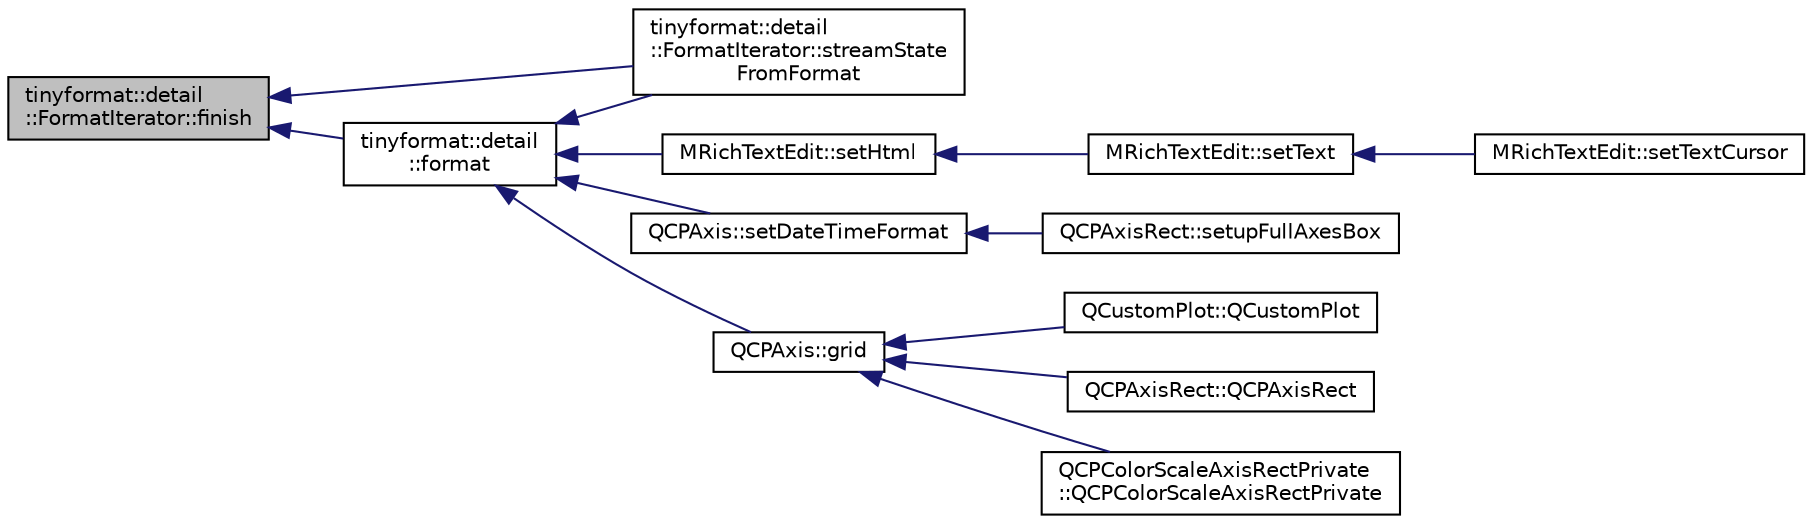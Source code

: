 digraph "tinyformat::detail::FormatIterator::finish"
{
  edge [fontname="Helvetica",fontsize="10",labelfontname="Helvetica",labelfontsize="10"];
  node [fontname="Helvetica",fontsize="10",shape=record];
  rankdir="LR";
  Node14 [label="tinyformat::detail\l::FormatIterator::finish",height=0.2,width=0.4,color="black", fillcolor="grey75", style="filled", fontcolor="black"];
  Node14 -> Node15 [dir="back",color="midnightblue",fontsize="10",style="solid",fontname="Helvetica"];
  Node15 [label="tinyformat::detail\l::FormatIterator::streamState\lFromFormat",height=0.2,width=0.4,color="black", fillcolor="white", style="filled",URL="$d8/d42/classtinyformat_1_1detail_1_1_format_iterator.html#a42ed39c6771b424bc084b32c5836e83e"];
  Node14 -> Node16 [dir="back",color="midnightblue",fontsize="10",style="solid",fontname="Helvetica"];
  Node16 [label="tinyformat::detail\l::format",height=0.2,width=0.4,color="black", fillcolor="white", style="filled",URL="$d8/d1a/namespacetinyformat_1_1detail.html#aa4b0590b3e34562c2d252a2086cec7ba"];
  Node16 -> Node17 [dir="back",color="midnightblue",fontsize="10",style="solid",fontname="Helvetica"];
  Node17 [label="MRichTextEdit::setHtml",height=0.2,width=0.4,color="black", fillcolor="white", style="filled",URL="$d6/daa/class_m_rich_text_edit.html#a52a6c896bf5a1b407f16b0a3a7031c40"];
  Node17 -> Node18 [dir="back",color="midnightblue",fontsize="10",style="solid",fontname="Helvetica"];
  Node18 [label="MRichTextEdit::setText",height=0.2,width=0.4,color="black", fillcolor="white", style="filled",URL="$d6/daa/class_m_rich_text_edit.html#a399d16bc18b366934c362ffacfb1a451"];
  Node18 -> Node19 [dir="back",color="midnightblue",fontsize="10",style="solid",fontname="Helvetica"];
  Node19 [label="MRichTextEdit::setTextCursor",height=0.2,width=0.4,color="black", fillcolor="white", style="filled",URL="$d6/daa/class_m_rich_text_edit.html#a6a7a2a2cc996141c4e2b61df54933ac7"];
  Node16 -> Node20 [dir="back",color="midnightblue",fontsize="10",style="solid",fontname="Helvetica"];
  Node20 [label="QCPAxis::setDateTimeFormat",height=0.2,width=0.4,color="black", fillcolor="white", style="filled",URL="$d2/deb/class_q_c_p_axis.html#a2ee0191daa03524a682113e63e05f7a7"];
  Node20 -> Node21 [dir="back",color="midnightblue",fontsize="10",style="solid",fontname="Helvetica"];
  Node21 [label="QCPAxisRect::setupFullAxesBox",height=0.2,width=0.4,color="black", fillcolor="white", style="filled",URL="$d8/dad/class_q_c_p_axis_rect.html#a5fa906175447b14206954f77fc7f1ef4"];
  Node16 -> Node22 [dir="back",color="midnightblue",fontsize="10",style="solid",fontname="Helvetica"];
  Node22 [label="QCPAxis::grid",height=0.2,width=0.4,color="black", fillcolor="white", style="filled",URL="$d2/deb/class_q_c_p_axis.html#a63f1dd2df663680d2a8d06c19592dd63"];
  Node22 -> Node23 [dir="back",color="midnightblue",fontsize="10",style="solid",fontname="Helvetica"];
  Node23 [label="QCustomPlot::QCustomPlot",height=0.2,width=0.4,color="black", fillcolor="white", style="filled",URL="$dd/d9b/class_q_custom_plot.html#a45b99626558651a6428b83972b0b34b8"];
  Node22 -> Node24 [dir="back",color="midnightblue",fontsize="10",style="solid",fontname="Helvetica"];
  Node24 [label="QCPAxisRect::QCPAxisRect",height=0.2,width=0.4,color="black", fillcolor="white", style="filled",URL="$d8/dad/class_q_c_p_axis_rect.html#a60b31dece805462c1b82eea2e69ba042"];
  Node22 -> Node25 [dir="back",color="midnightblue",fontsize="10",style="solid",fontname="Helvetica"];
  Node25 [label="QCPColorScaleAxisRectPrivate\l::QCPColorScaleAxisRectPrivate",height=0.2,width=0.4,color="black", fillcolor="white", style="filled",URL="$df/ddc/class_q_c_p_color_scale_axis_rect_private.html#ad3b242f75dd2b33581364a4e668a80db"];
  Node16 -> Node15 [dir="back",color="midnightblue",fontsize="10",style="solid",fontname="Helvetica"];
}
